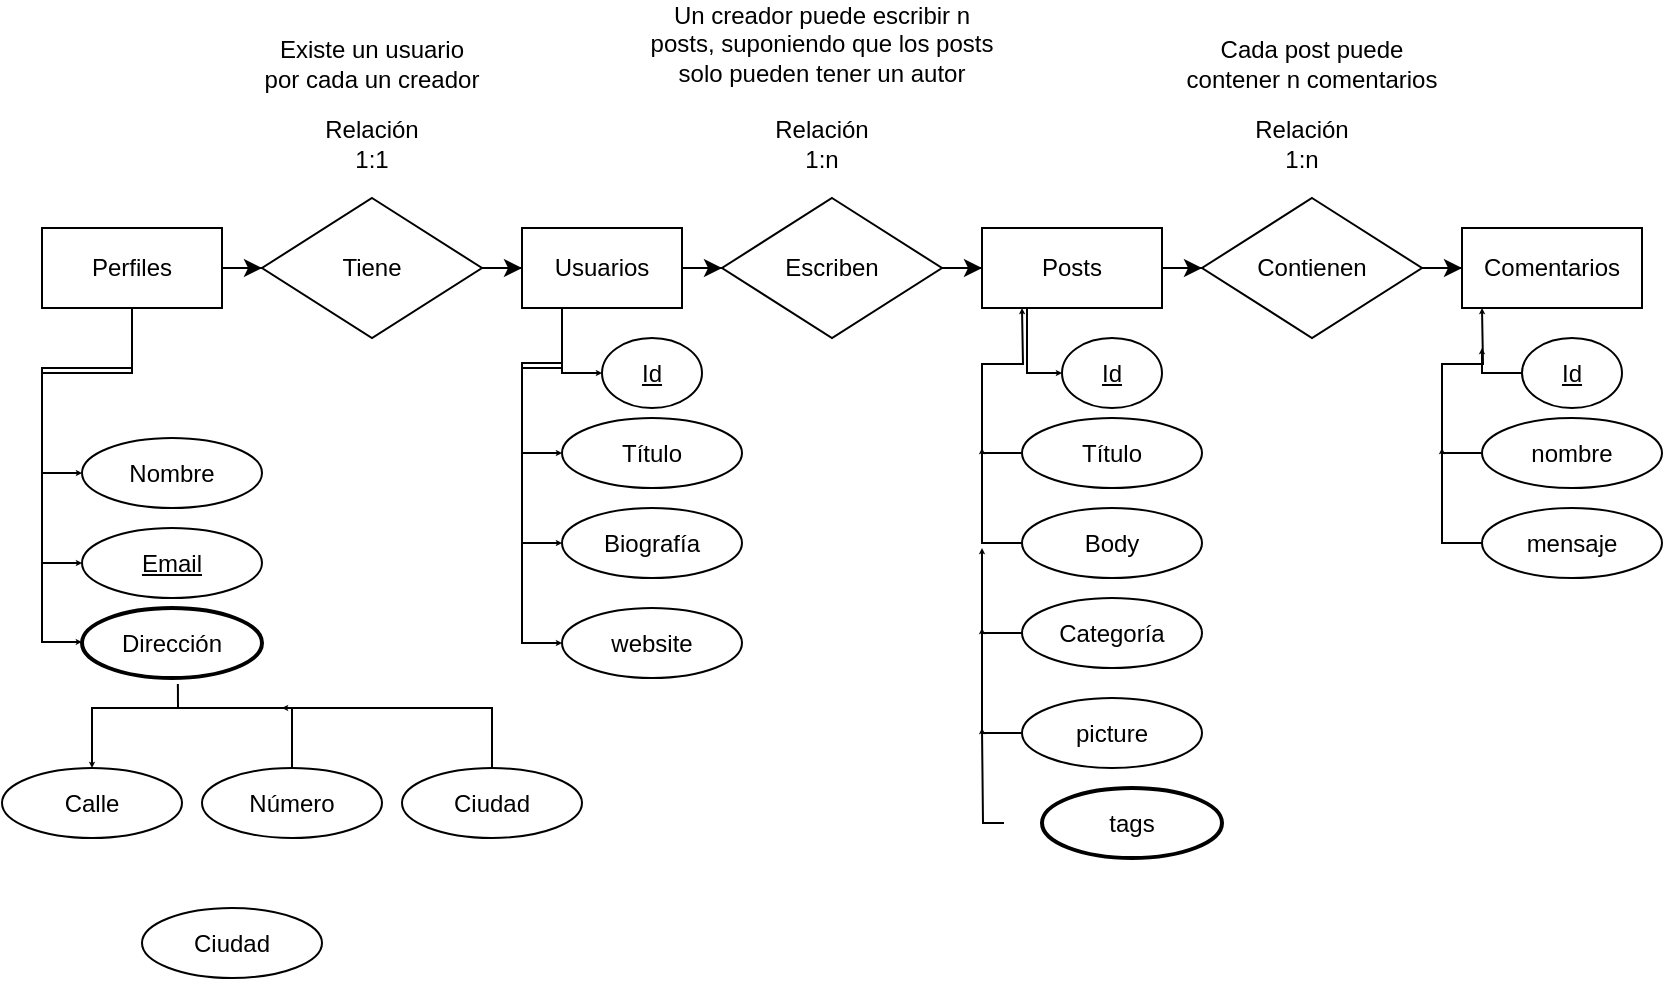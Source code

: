 <mxfile version="16.2.2" type="device"><diagram id="s8wrxo-MYJJ7SIa1EuxK" name="Page-1"><mxGraphModel dx="1695" dy="482" grid="1" gridSize="10" guides="1" tooltips="1" connect="1" arrows="1" fold="1" page="1" pageScale="1" pageWidth="827" pageHeight="1169" math="0" shadow="0"><root><mxCell id="0"/><mxCell id="1" parent="0"/><mxCell id="jVy7wKueaUOmPSfcTR2q-9" value="" style="edgeStyle=orthogonalEdgeStyle;rounded=0;orthogonalLoop=1;jettySize=auto;html=1;" parent="1" source="jVy7wKueaUOmPSfcTR2q-1" target="jVy7wKueaUOmPSfcTR2q-5" edge="1"><mxGeometry relative="1" as="geometry"/></mxCell><mxCell id="jVy7wKueaUOmPSfcTR2q-37" style="edgeStyle=orthogonalEdgeStyle;rounded=0;orthogonalLoop=1;jettySize=auto;html=1;entryX=0;entryY=0.5;entryDx=0;entryDy=0;endSize=0;targetPerimeterSpacing=6;" parent="1" source="jVy7wKueaUOmPSfcTR2q-1" target="jVy7wKueaUOmPSfcTR2q-26" edge="1"><mxGeometry relative="1" as="geometry"/></mxCell><mxCell id="jVy7wKueaUOmPSfcTR2q-38" style="edgeStyle=orthogonalEdgeStyle;rounded=0;orthogonalLoop=1;jettySize=auto;html=1;entryX=0;entryY=0.5;entryDx=0;entryDy=0;endSize=0;targetPerimeterSpacing=6;" parent="1" source="jVy7wKueaUOmPSfcTR2q-1" target="jVy7wKueaUOmPSfcTR2q-27" edge="1"><mxGeometry relative="1" as="geometry"><Array as="points"><mxPoint x="55" y="210"/><mxPoint x="10" y="210"/><mxPoint x="10" y="308"/></Array></mxGeometry></mxCell><mxCell id="jVy7wKueaUOmPSfcTR2q-39" style="edgeStyle=orthogonalEdgeStyle;rounded=0;orthogonalLoop=1;jettySize=auto;html=1;entryX=0.148;entryY=0.493;entryDx=0;entryDy=0;entryPerimeter=0;endSize=0;targetPerimeterSpacing=6;" parent="1" target="jVy7wKueaUOmPSfcTR2q-28" edge="1"><mxGeometry relative="1" as="geometry"><mxPoint x="55" y="210" as="sourcePoint"/><Array as="points"><mxPoint x="10" y="347"/></Array></mxGeometry></mxCell><mxCell id="jVy7wKueaUOmPSfcTR2q-1" value="Perfiles" style="rounded=0;whiteSpace=wrap;html=1;" parent="1" vertex="1"><mxGeometry x="10" y="140" width="90" height="40" as="geometry"/></mxCell><mxCell id="jVy7wKueaUOmPSfcTR2q-14" value="" style="edgeStyle=orthogonalEdgeStyle;rounded=0;orthogonalLoop=1;jettySize=auto;html=1;" parent="1" source="jVy7wKueaUOmPSfcTR2q-2" target="jVy7wKueaUOmPSfcTR2q-6" edge="1"><mxGeometry relative="1" as="geometry"/></mxCell><mxCell id="jVy7wKueaUOmPSfcTR2q-53" style="edgeStyle=orthogonalEdgeStyle;rounded=0;orthogonalLoop=1;jettySize=auto;html=1;exitX=0.25;exitY=1;exitDx=0;exitDy=0;entryX=0;entryY=0.5;entryDx=0;entryDy=0;endSize=0;targetPerimeterSpacing=6;" parent="1" source="jVy7wKueaUOmPSfcTR2q-2" target="jVy7wKueaUOmPSfcTR2q-49" edge="1"><mxGeometry relative="1" as="geometry"/></mxCell><mxCell id="jVy7wKueaUOmPSfcTR2q-54" style="edgeStyle=orthogonalEdgeStyle;rounded=0;orthogonalLoop=1;jettySize=auto;html=1;exitX=0.5;exitY=1;exitDx=0;exitDy=0;entryX=0;entryY=0.5;entryDx=0;entryDy=0;endSize=0;targetPerimeterSpacing=6;" parent="1" source="jVy7wKueaUOmPSfcTR2q-2" target="jVy7wKueaUOmPSfcTR2q-50" edge="1"><mxGeometry relative="1" as="geometry"><Array as="points"><mxPoint x="270" y="180"/><mxPoint x="270" y="210"/><mxPoint x="250" y="210"/><mxPoint x="250" y="298"/></Array></mxGeometry></mxCell><mxCell id="jVy7wKueaUOmPSfcTR2q-55" style="edgeStyle=orthogonalEdgeStyle;rounded=0;orthogonalLoop=1;jettySize=auto;html=1;exitX=0.5;exitY=1;exitDx=0;exitDy=0;entryX=0;entryY=0.5;entryDx=0;entryDy=0;endSize=0;targetPerimeterSpacing=6;" parent="1" source="jVy7wKueaUOmPSfcTR2q-2" target="jVy7wKueaUOmPSfcTR2q-52" edge="1"><mxGeometry relative="1" as="geometry"><Array as="points"><mxPoint x="270" y="180"/><mxPoint x="270" y="210"/><mxPoint x="250" y="210"/><mxPoint x="250" y="348"/></Array></mxGeometry></mxCell><mxCell id="jVy7wKueaUOmPSfcTR2q-57" style="edgeStyle=orthogonalEdgeStyle;rounded=0;orthogonalLoop=1;jettySize=auto;html=1;exitX=0.25;exitY=1;exitDx=0;exitDy=0;entryX=0;entryY=0.5;entryDx=0;entryDy=0;endSize=0;targetPerimeterSpacing=6;" parent="1" source="jVy7wKueaUOmPSfcTR2q-2" target="jVy7wKueaUOmPSfcTR2q-56" edge="1"><mxGeometry relative="1" as="geometry"><Array as="points"><mxPoint x="270" y="213"/></Array></mxGeometry></mxCell><mxCell id="jVy7wKueaUOmPSfcTR2q-2" value="Usuarios" style="rounded=0;whiteSpace=wrap;html=1;" parent="1" vertex="1"><mxGeometry x="250" y="140" width="80" height="40" as="geometry"/></mxCell><mxCell id="jVy7wKueaUOmPSfcTR2q-12" value="" style="edgeStyle=orthogonalEdgeStyle;rounded=0;orthogonalLoop=1;jettySize=auto;html=1;" parent="1" source="jVy7wKueaUOmPSfcTR2q-3" target="jVy7wKueaUOmPSfcTR2q-8" edge="1"><mxGeometry relative="1" as="geometry"/></mxCell><mxCell id="jVy7wKueaUOmPSfcTR2q-64" style="edgeStyle=orthogonalEdgeStyle;rounded=0;orthogonalLoop=1;jettySize=auto;html=1;exitX=0.25;exitY=1;exitDx=0;exitDy=0;entryX=0;entryY=0.5;entryDx=0;entryDy=0;endSize=0;targetPerimeterSpacing=6;" parent="1" source="jVy7wKueaUOmPSfcTR2q-3" target="jVy7wKueaUOmPSfcTR2q-61" edge="1"><mxGeometry relative="1" as="geometry"><Array as="points"><mxPoint x="503" y="213"/></Array></mxGeometry></mxCell><mxCell id="jVy7wKueaUOmPSfcTR2q-3" value="Posts" style="rounded=0;whiteSpace=wrap;html=1;" parent="1" vertex="1"><mxGeometry x="480" y="140" width="90" height="40" as="geometry"/></mxCell><mxCell id="jVy7wKueaUOmPSfcTR2q-4" value="Comentarios" style="rounded=0;whiteSpace=wrap;html=1;" parent="1" vertex="1"><mxGeometry x="720" y="140" width="90" height="40" as="geometry"/></mxCell><mxCell id="jVy7wKueaUOmPSfcTR2q-10" value="" style="edgeStyle=orthogonalEdgeStyle;rounded=0;orthogonalLoop=1;jettySize=auto;html=1;" parent="1" source="jVy7wKueaUOmPSfcTR2q-5" target="jVy7wKueaUOmPSfcTR2q-2" edge="1"><mxGeometry relative="1" as="geometry"/></mxCell><mxCell id="jVy7wKueaUOmPSfcTR2q-5" value="Tiene" style="rhombus;whiteSpace=wrap;html=1;" parent="1" vertex="1"><mxGeometry x="120" y="125" width="110" height="70" as="geometry"/></mxCell><mxCell id="jVy7wKueaUOmPSfcTR2q-11" value="" style="edgeStyle=orthogonalEdgeStyle;rounded=0;orthogonalLoop=1;jettySize=auto;html=1;" parent="1" source="jVy7wKueaUOmPSfcTR2q-6" target="jVy7wKueaUOmPSfcTR2q-3" edge="1"><mxGeometry relative="1" as="geometry"/></mxCell><mxCell id="jVy7wKueaUOmPSfcTR2q-6" value="Escriben" style="rhombus;whiteSpace=wrap;html=1;" parent="1" vertex="1"><mxGeometry x="350" y="125" width="110" height="70" as="geometry"/></mxCell><mxCell id="jVy7wKueaUOmPSfcTR2q-13" value="" style="edgeStyle=orthogonalEdgeStyle;rounded=0;orthogonalLoop=1;jettySize=auto;html=1;" parent="1" source="jVy7wKueaUOmPSfcTR2q-8" target="jVy7wKueaUOmPSfcTR2q-4" edge="1"><mxGeometry relative="1" as="geometry"/></mxCell><mxCell id="jVy7wKueaUOmPSfcTR2q-8" value="Contienen" style="rhombus;whiteSpace=wrap;html=1;" parent="1" vertex="1"><mxGeometry x="590" y="125" width="110" height="70" as="geometry"/></mxCell><mxCell id="jVy7wKueaUOmPSfcTR2q-16" value="Relación&lt;br&gt;1:1" style="text;html=1;strokeColor=none;fillColor=none;align=center;verticalAlign=middle;whiteSpace=wrap;rounded=0;" parent="1" vertex="1"><mxGeometry x="145" y="80" width="60" height="35" as="geometry"/></mxCell><mxCell id="jVy7wKueaUOmPSfcTR2q-17" value="Relación&lt;br&gt;1:n" style="text;html=1;strokeColor=none;fillColor=none;align=center;verticalAlign=middle;whiteSpace=wrap;rounded=0;" parent="1" vertex="1"><mxGeometry x="370" y="80" width="60" height="35" as="geometry"/></mxCell><mxCell id="jVy7wKueaUOmPSfcTR2q-22" value="&lt;span&gt;Existe un usuario por cada un creador&lt;/span&gt;" style="text;html=1;strokeColor=none;fillColor=none;align=center;verticalAlign=middle;whiteSpace=wrap;rounded=0;" parent="1" vertex="1"><mxGeometry x="120" y="40" width="110" height="35" as="geometry"/></mxCell><mxCell id="jVy7wKueaUOmPSfcTR2q-23" value="&lt;span&gt;Un creador puede escribir n posts,&amp;nbsp;&lt;/span&gt;&lt;span&gt;suponiendo que los posts solo pueden tener un autor&lt;/span&gt;" style="text;html=1;strokeColor=none;fillColor=none;align=center;verticalAlign=middle;whiteSpace=wrap;rounded=0;" parent="1" vertex="1"><mxGeometry x="310" y="30" width="180" height="35" as="geometry"/></mxCell><mxCell id="jVy7wKueaUOmPSfcTR2q-24" value="Cada post puede contener n comentarios" style="text;html=1;strokeColor=none;fillColor=none;align=center;verticalAlign=middle;whiteSpace=wrap;rounded=0;" parent="1" vertex="1"><mxGeometry x="580" y="40" width="130" height="35" as="geometry"/></mxCell><mxCell id="jVy7wKueaUOmPSfcTR2q-25" value="Relación&lt;br&gt;1:n" style="text;html=1;strokeColor=none;fillColor=none;align=center;verticalAlign=middle;whiteSpace=wrap;rounded=0;" parent="1" vertex="1"><mxGeometry x="610" y="80" width="60" height="35" as="geometry"/></mxCell><mxCell id="jVy7wKueaUOmPSfcTR2q-26" value="Nombre" style="ellipse;whiteSpace=wrap;html=1;" parent="1" vertex="1"><mxGeometry x="30" y="245" width="90" height="35" as="geometry"/></mxCell><mxCell id="jVy7wKueaUOmPSfcTR2q-27" value="&lt;u&gt;Email&lt;/u&gt;" style="ellipse;whiteSpace=wrap;html=1;" parent="1" vertex="1"><mxGeometry x="30" y="290" width="90" height="35" as="geometry"/></mxCell><mxCell id="jVy7wKueaUOmPSfcTR2q-44" style="edgeStyle=orthogonalEdgeStyle;rounded=0;orthogonalLoop=1;jettySize=auto;html=1;entryX=0.5;entryY=0;entryDx=0;entryDy=0;endSize=0;targetPerimeterSpacing=6;exitX=0.5;exitY=0;exitDx=0;exitDy=0;" parent="1" source="jVy7wKueaUOmPSfcTR2q-31" target="jVy7wKueaUOmPSfcTR2q-30" edge="1"><mxGeometry relative="1" as="geometry"><Array as="points"><mxPoint x="135" y="380"/><mxPoint x="35" y="380"/></Array></mxGeometry></mxCell><mxCell id="jVy7wKueaUOmPSfcTR2q-28" value="Dirección" style="ellipse;whiteSpace=wrap;html=1;gradientColor=none;perimeterSpacing=19;strokeWidth=2;" parent="1" vertex="1"><mxGeometry x="30" y="330" width="90" height="35" as="geometry"/></mxCell><mxCell id="jVy7wKueaUOmPSfcTR2q-30" value="Calle" style="ellipse;whiteSpace=wrap;html=1;" parent="1" vertex="1"><mxGeometry x="-10" y="410" width="90" height="35" as="geometry"/></mxCell><mxCell id="jVy7wKueaUOmPSfcTR2q-31" value="Número" style="ellipse;whiteSpace=wrap;html=1;" parent="1" vertex="1"><mxGeometry x="90" y="410" width="90" height="35" as="geometry"/></mxCell><mxCell id="jVy7wKueaUOmPSfcTR2q-32" value="Ciudad" style="ellipse;whiteSpace=wrap;html=1;" parent="1" vertex="1"><mxGeometry x="60" y="480" width="90" height="35" as="geometry"/></mxCell><mxCell id="jVy7wKueaUOmPSfcTR2q-45" value="" style="endArrow=none;html=1;rounded=0;endSize=0;targetPerimeterSpacing=6;entryX=0.523;entryY=0.781;entryDx=0;entryDy=0;entryPerimeter=0;" parent="1" target="jVy7wKueaUOmPSfcTR2q-28" edge="1"><mxGeometry width="50" height="50" relative="1" as="geometry"><mxPoint x="78" y="380" as="sourcePoint"/><mxPoint x="410" y="200" as="targetPoint"/></mxGeometry></mxCell><mxCell id="jVy7wKueaUOmPSfcTR2q-47" style="edgeStyle=orthogonalEdgeStyle;rounded=0;orthogonalLoop=1;jettySize=auto;html=1;exitX=0.5;exitY=0;exitDx=0;exitDy=0;endSize=0;targetPerimeterSpacing=6;" parent="1" source="jVy7wKueaUOmPSfcTR2q-46" edge="1"><mxGeometry relative="1" as="geometry"><mxPoint x="130" y="380" as="targetPoint"/><Array as="points"><mxPoint x="235" y="380"/></Array></mxGeometry></mxCell><mxCell id="jVy7wKueaUOmPSfcTR2q-46" value="Ciudad" style="ellipse;whiteSpace=wrap;html=1;" parent="1" vertex="1"><mxGeometry x="190" y="410" width="90" height="35" as="geometry"/></mxCell><mxCell id="jVy7wKueaUOmPSfcTR2q-49" value="Título" style="ellipse;whiteSpace=wrap;html=1;" parent="1" vertex="1"><mxGeometry x="270" y="235" width="90" height="35" as="geometry"/></mxCell><mxCell id="jVy7wKueaUOmPSfcTR2q-50" value="Biografía" style="ellipse;whiteSpace=wrap;html=1;" parent="1" vertex="1"><mxGeometry x="270" y="280" width="90" height="35" as="geometry"/></mxCell><mxCell id="jVy7wKueaUOmPSfcTR2q-52" value="website" style="ellipse;whiteSpace=wrap;html=1;" parent="1" vertex="1"><mxGeometry x="270" y="330" width="90" height="35" as="geometry"/></mxCell><mxCell id="jVy7wKueaUOmPSfcTR2q-56" value="&lt;u&gt;Id&lt;/u&gt;" style="ellipse;whiteSpace=wrap;html=1;" parent="1" vertex="1"><mxGeometry x="290" y="195" width="50" height="35" as="geometry"/></mxCell><mxCell id="jVy7wKueaUOmPSfcTR2q-65" style="edgeStyle=orthogonalEdgeStyle;rounded=0;orthogonalLoop=1;jettySize=auto;html=1;exitX=0;exitY=0.5;exitDx=0;exitDy=0;endSize=0;targetPerimeterSpacing=6;" parent="1" source="jVy7wKueaUOmPSfcTR2q-58" edge="1"><mxGeometry relative="1" as="geometry"><mxPoint x="500" y="180" as="targetPoint"/></mxGeometry></mxCell><mxCell id="jVy7wKueaUOmPSfcTR2q-58" value="Título" style="ellipse;whiteSpace=wrap;html=1;" parent="1" vertex="1"><mxGeometry x="500" y="235" width="90" height="35" as="geometry"/></mxCell><mxCell id="jVy7wKueaUOmPSfcTR2q-66" style="edgeStyle=orthogonalEdgeStyle;rounded=0;orthogonalLoop=1;jettySize=auto;html=1;exitX=0;exitY=0.5;exitDx=0;exitDy=0;endSize=0;targetPerimeterSpacing=6;" parent="1" source="jVy7wKueaUOmPSfcTR2q-59" edge="1"><mxGeometry relative="1" as="geometry"><mxPoint x="480" y="250" as="targetPoint"/></mxGeometry></mxCell><mxCell id="jVy7wKueaUOmPSfcTR2q-59" value="Body" style="ellipse;whiteSpace=wrap;html=1;" parent="1" vertex="1"><mxGeometry x="500" y="280" width="90" height="35" as="geometry"/></mxCell><mxCell id="jVy7wKueaUOmPSfcTR2q-67" style="edgeStyle=orthogonalEdgeStyle;rounded=0;orthogonalLoop=1;jettySize=auto;html=1;exitX=0;exitY=0.5;exitDx=0;exitDy=0;endSize=0;targetPerimeterSpacing=6;" parent="1" source="jVy7wKueaUOmPSfcTR2q-60" edge="1"><mxGeometry relative="1" as="geometry"><mxPoint x="480" y="300" as="targetPoint"/></mxGeometry></mxCell><mxCell id="jVy7wKueaUOmPSfcTR2q-60" value="Categoría" style="ellipse;whiteSpace=wrap;html=1;" parent="1" vertex="1"><mxGeometry x="500" y="325" width="90" height="35" as="geometry"/></mxCell><mxCell id="jVy7wKueaUOmPSfcTR2q-61" value="&lt;u&gt;Id&lt;/u&gt;" style="ellipse;whiteSpace=wrap;html=1;" parent="1" vertex="1"><mxGeometry x="520" y="195" width="50" height="35" as="geometry"/></mxCell><mxCell id="jVy7wKueaUOmPSfcTR2q-68" style="edgeStyle=orthogonalEdgeStyle;rounded=0;orthogonalLoop=1;jettySize=auto;html=1;exitX=0;exitY=0.5;exitDx=0;exitDy=0;endSize=0;targetPerimeterSpacing=6;" parent="1" source="jVy7wKueaUOmPSfcTR2q-62" edge="1"><mxGeometry relative="1" as="geometry"><mxPoint x="480" y="340" as="targetPoint"/></mxGeometry></mxCell><mxCell id="jVy7wKueaUOmPSfcTR2q-62" value="picture" style="ellipse;whiteSpace=wrap;html=1;" parent="1" vertex="1"><mxGeometry x="500" y="375" width="90" height="35" as="geometry"/></mxCell><mxCell id="jVy7wKueaUOmPSfcTR2q-69" style="edgeStyle=orthogonalEdgeStyle;rounded=0;orthogonalLoop=1;jettySize=auto;html=1;endSize=0;targetPerimeterSpacing=6;" parent="1" source="jVy7wKueaUOmPSfcTR2q-63" edge="1"><mxGeometry relative="1" as="geometry"><mxPoint x="480" y="390" as="targetPoint"/></mxGeometry></mxCell><mxCell id="jVy7wKueaUOmPSfcTR2q-63" value="tags" style="ellipse;whiteSpace=wrap;html=1;gradientColor=none;perimeterSpacing=19;strokeWidth=2;" parent="1" vertex="1"><mxGeometry x="510" y="420" width="90" height="35" as="geometry"/></mxCell><mxCell id="jVy7wKueaUOmPSfcTR2q-71" style="edgeStyle=orthogonalEdgeStyle;rounded=0;orthogonalLoop=1;jettySize=auto;html=1;exitX=0;exitY=0.5;exitDx=0;exitDy=0;endSize=0;targetPerimeterSpacing=6;" parent="1" source="jVy7wKueaUOmPSfcTR2q-72" edge="1"><mxGeometry relative="1" as="geometry"><mxPoint x="730" y="180" as="targetPoint"/></mxGeometry></mxCell><mxCell id="jVy7wKueaUOmPSfcTR2q-72" value="nombre" style="ellipse;whiteSpace=wrap;html=1;" parent="1" vertex="1"><mxGeometry x="730" y="235" width="90" height="35" as="geometry"/></mxCell><mxCell id="jVy7wKueaUOmPSfcTR2q-73" style="edgeStyle=orthogonalEdgeStyle;rounded=0;orthogonalLoop=1;jettySize=auto;html=1;exitX=0;exitY=0.5;exitDx=0;exitDy=0;endSize=0;targetPerimeterSpacing=6;" parent="1" source="jVy7wKueaUOmPSfcTR2q-74" edge="1"><mxGeometry relative="1" as="geometry"><mxPoint x="710" y="250" as="targetPoint"/></mxGeometry></mxCell><mxCell id="jVy7wKueaUOmPSfcTR2q-74" value="mensaje" style="ellipse;whiteSpace=wrap;html=1;" parent="1" vertex="1"><mxGeometry x="730" y="280" width="90" height="35" as="geometry"/></mxCell><mxCell id="jVy7wKueaUOmPSfcTR2q-76" style="edgeStyle=orthogonalEdgeStyle;rounded=0;orthogonalLoop=1;jettySize=auto;html=1;exitX=0;exitY=0.5;exitDx=0;exitDy=0;endSize=0;targetPerimeterSpacing=6;" parent="1" source="jVy7wKueaUOmPSfcTR2q-75" edge="1"><mxGeometry relative="1" as="geometry"><mxPoint x="730" y="200" as="targetPoint"/></mxGeometry></mxCell><mxCell id="jVy7wKueaUOmPSfcTR2q-75" value="&lt;u&gt;Id&lt;/u&gt;" style="ellipse;whiteSpace=wrap;html=1;" parent="1" vertex="1"><mxGeometry x="750" y="195" width="50" height="35" as="geometry"/></mxCell></root></mxGraphModel></diagram></mxfile>